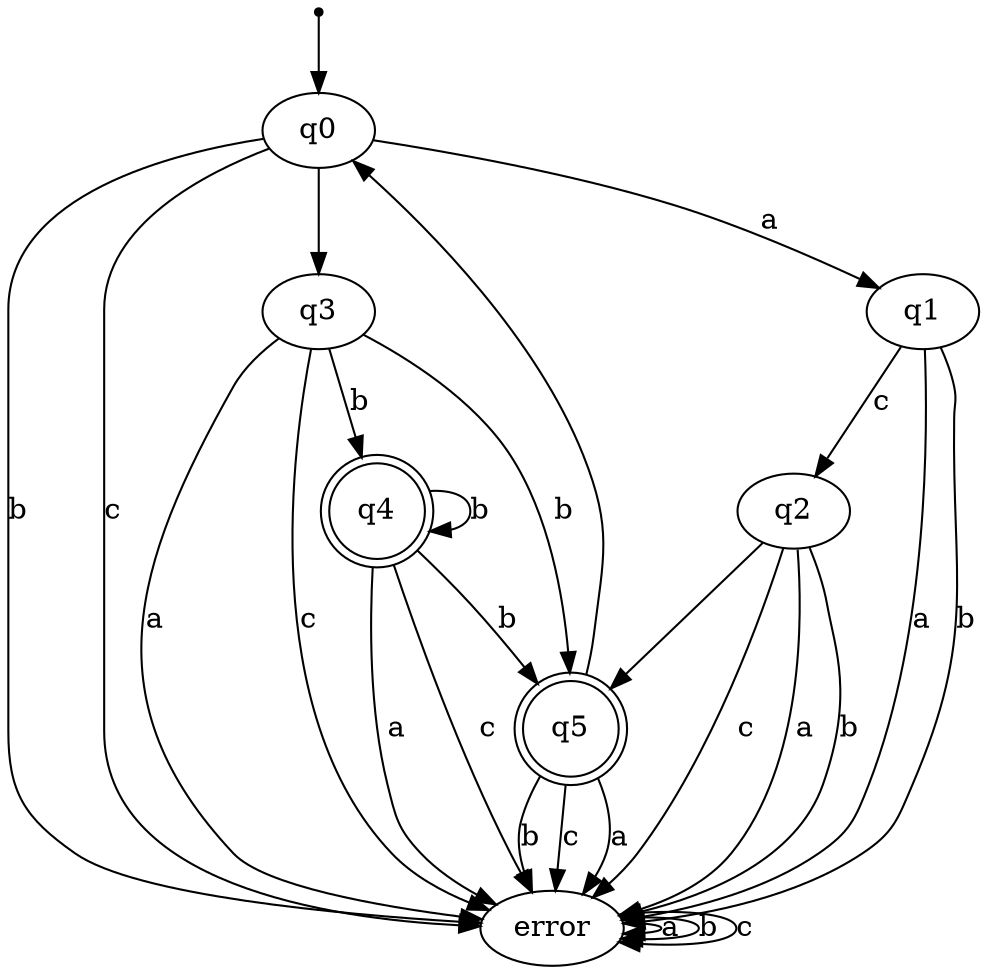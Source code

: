 digraph NFA {
    init_ [shape = "point"];
    init_ -> q0;

    q4 [shape="doublecircle"];
    q5 [shape="doublecircle"];

    q0 -> q1 [label = "a"];
    q0 -> q3;
    q1 -> q2 [label = "c"];
    q2 -> q5;
    q5 -> q0;
    q3 -> q4 [label = "b"];
    q4 -> q4 [label = "b"];
    q4 -> q5 [label = "b"];
    q3 -> q5 [label = "b"];

    q0 -> error [label = "b"];
    q0 -> error [label = "c"];
    q1 -> error [label = "a"];
    q1 -> error [label = "b"];
    q2 -> error [label = "a"];
    q2 -> error [label = "b"];
    q2 -> error [label = "c"];
    q3 -> error [label = "a"];
    q3 -> error [label = "c"];
    q4 -> error [label = "a"];
    q4 -> error [label = "c"];
    q5 -> error [label = "a"];
    q5 -> error [label = "b"];
    q5 -> error [label = "c"];
    error -> error [label = "a"];
    error -> error [label = "b"];
    error -> error [label = "c"]
}
